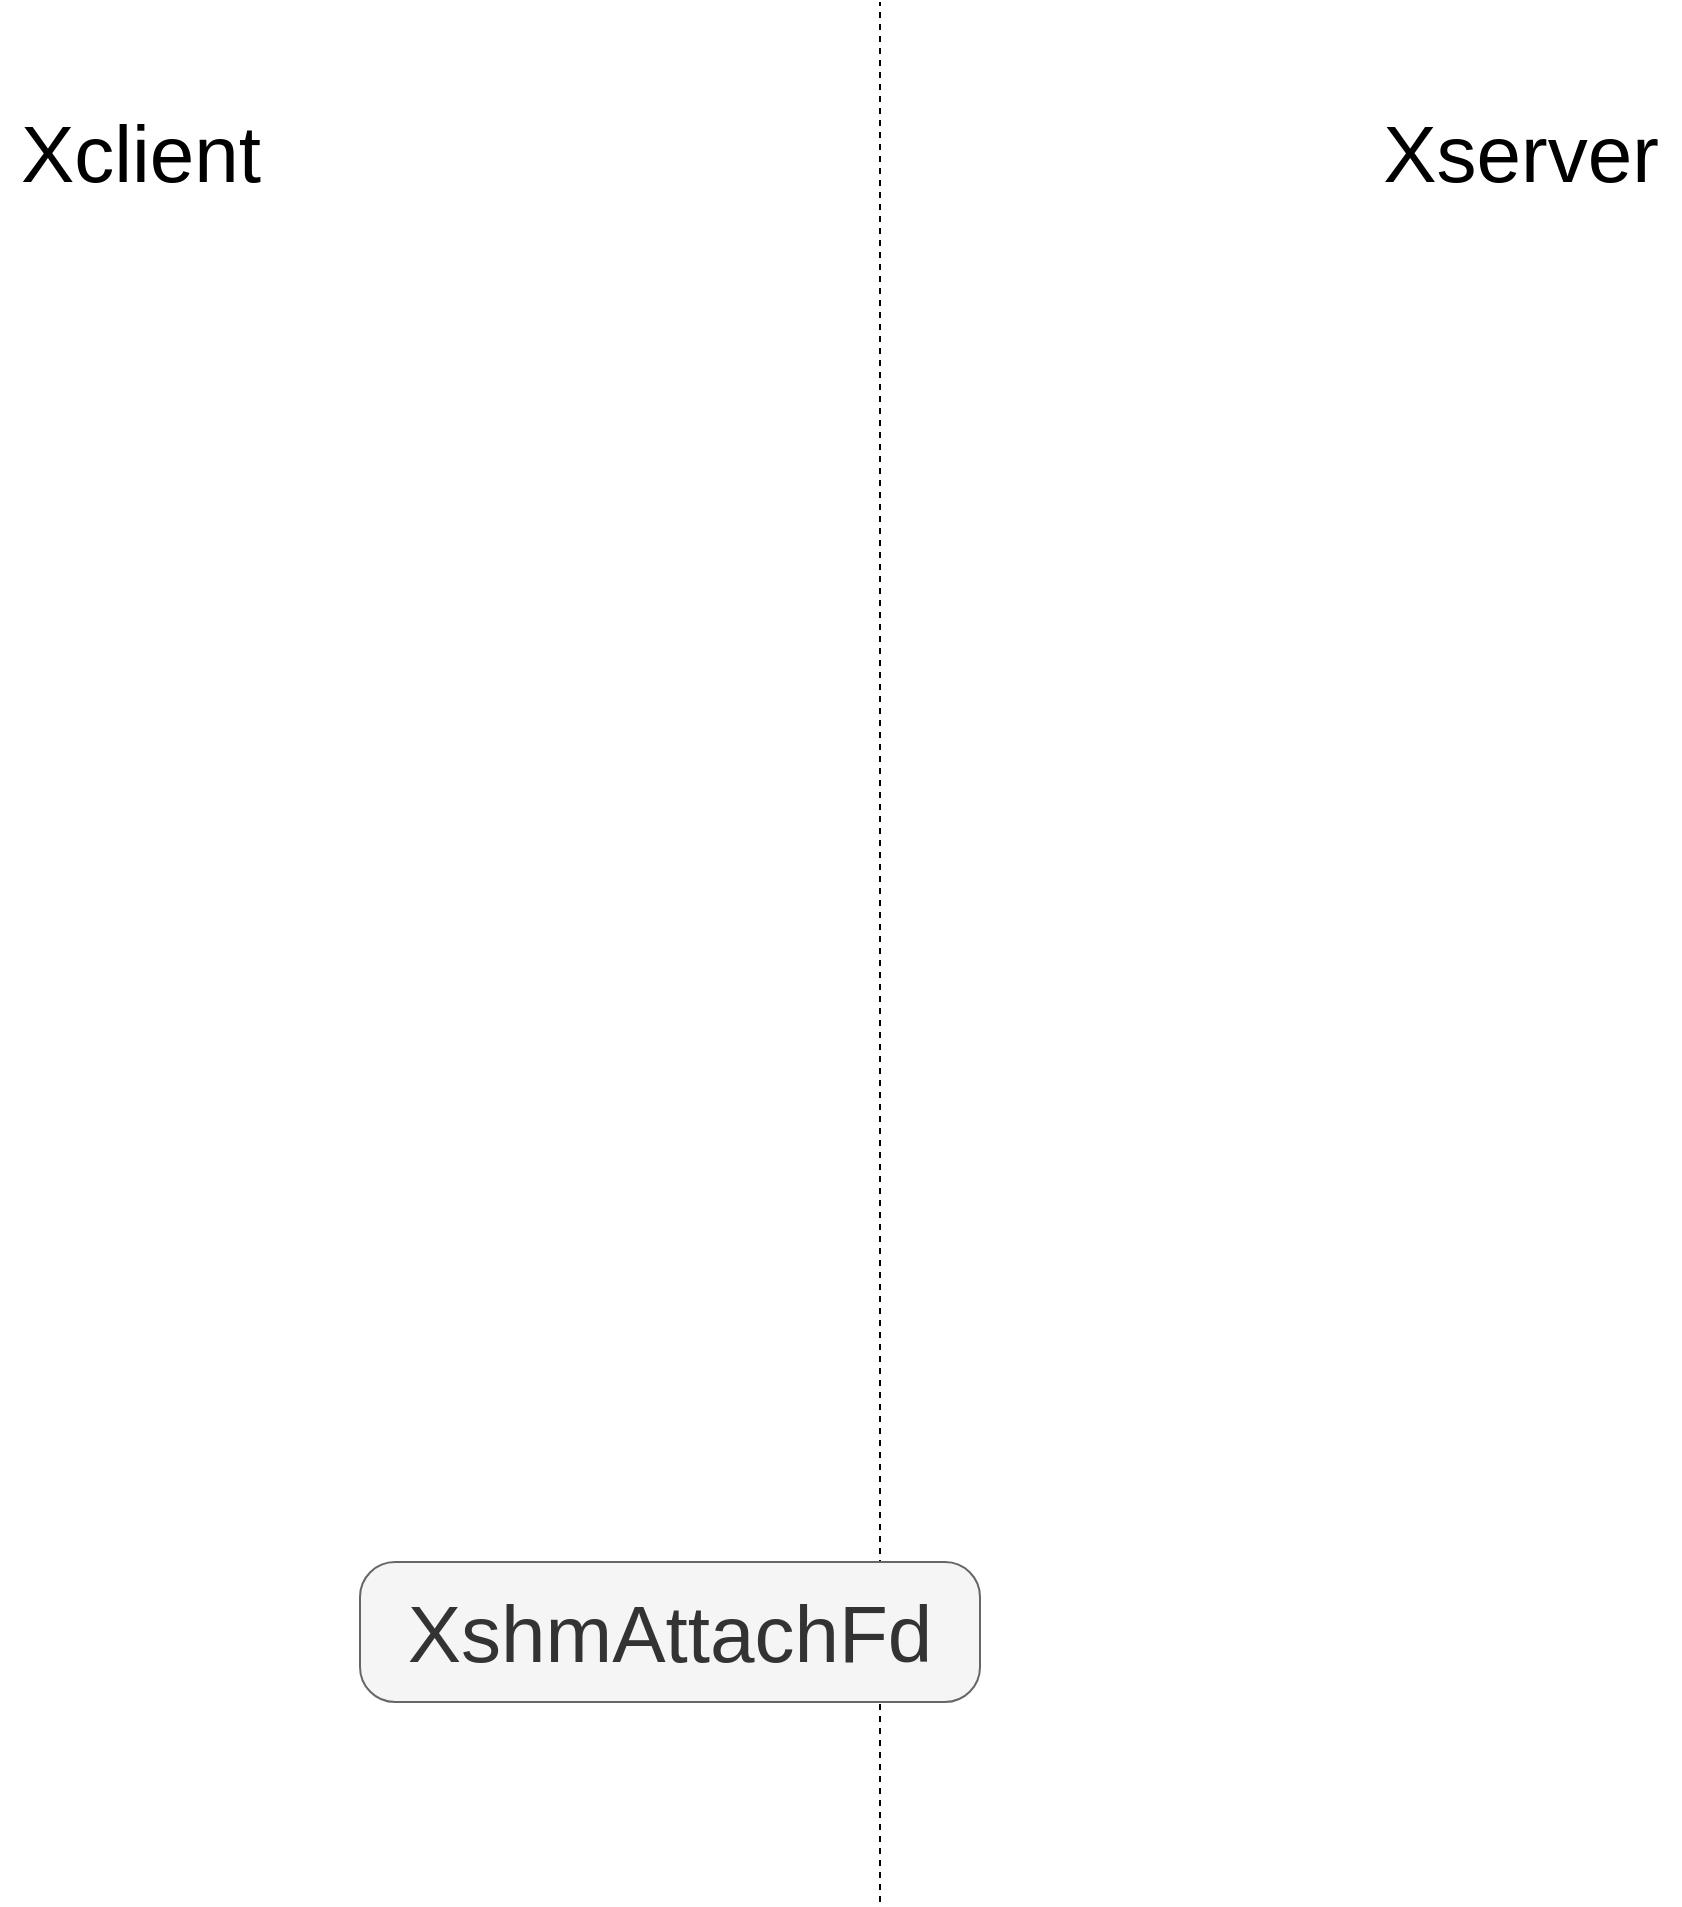 <mxfile version="24.5.3" type="github">
  <diagram name="第 1 页" id="9I_gdDfbbjKsnemhSbHG">
    <mxGraphModel dx="1990" dy="1218" grid="1" gridSize="10" guides="1" tooltips="1" connect="1" arrows="1" fold="1" page="1" pageScale="1" pageWidth="4681" pageHeight="3300" math="0" shadow="0">
      <root>
        <mxCell id="0" />
        <mxCell id="1" parent="0" />
        <mxCell id="WuKyc7UxeG4fIueZdzYJ-2" value="" style="endArrow=none;dashed=1;html=1;rounded=0;" edge="1" parent="1">
          <mxGeometry width="50" height="50" relative="1" as="geometry">
            <mxPoint x="860" y="980" as="sourcePoint" />
            <mxPoint x="860" y="30" as="targetPoint" />
          </mxGeometry>
        </mxCell>
        <mxCell id="WuKyc7UxeG4fIueZdzYJ-1" value="XshmAttachFd" style="rounded=1;whiteSpace=wrap;html=1;arcSize=25;fillColor=#f5f5f5;fontColor=#333333;strokeColor=#666666;fontSize=40;" vertex="1" parent="1">
          <mxGeometry x="600" y="810" width="310" height="70" as="geometry" />
        </mxCell>
        <mxCell id="WuKyc7UxeG4fIueZdzYJ-311" value="&lt;p&gt;&lt;font style=&quot;font-size: 40px;&quot;&gt;Xclient&lt;/font&gt;&lt;/p&gt;" style="text;html=1;align=center;verticalAlign=middle;resizable=0;points=[];autosize=1;strokeColor=none;fillColor=none;" vertex="1" parent="1">
          <mxGeometry x="420" y="60" width="140" height="90" as="geometry" />
        </mxCell>
        <mxCell id="WuKyc7UxeG4fIueZdzYJ-312" value="&lt;p&gt;&lt;font style=&quot;font-size: 40px;&quot;&gt;Xserver&lt;/font&gt;&lt;/p&gt;" style="text;html=1;align=center;verticalAlign=middle;resizable=0;points=[];autosize=1;strokeColor=none;fillColor=none;" vertex="1" parent="1">
          <mxGeometry x="1100" y="60" width="160" height="90" as="geometry" />
        </mxCell>
      </root>
    </mxGraphModel>
  </diagram>
</mxfile>
